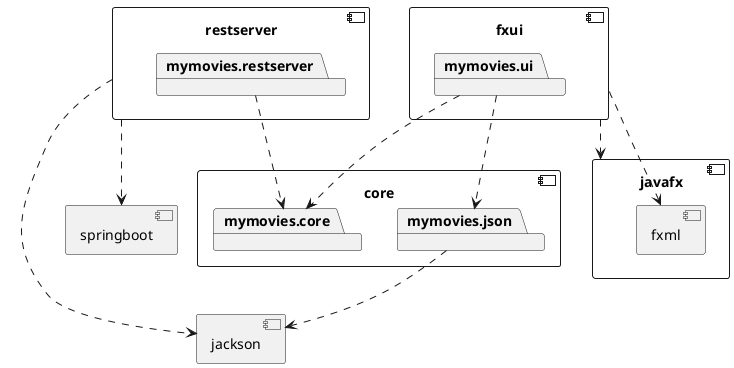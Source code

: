 @startuml
component core {
	package mymovies.core
	package mymovies.json
}

component restserver {
	package mymovies.restserver
}

component fxui {
	package mymovies.ui
}

component javafx {
	component fxml {
	}
}

component jackson {
}

component springboot{
}

mymovies.json ..> jackson

mymovies.ui ..> mymovies.core
mymovies.ui ..> mymovies.json

fxui ..> javafx
fxui ..> fxml


mymovies.restserver ..> mymovies.core

restserver ..> jackson
restserver ..> springboot
@enduml